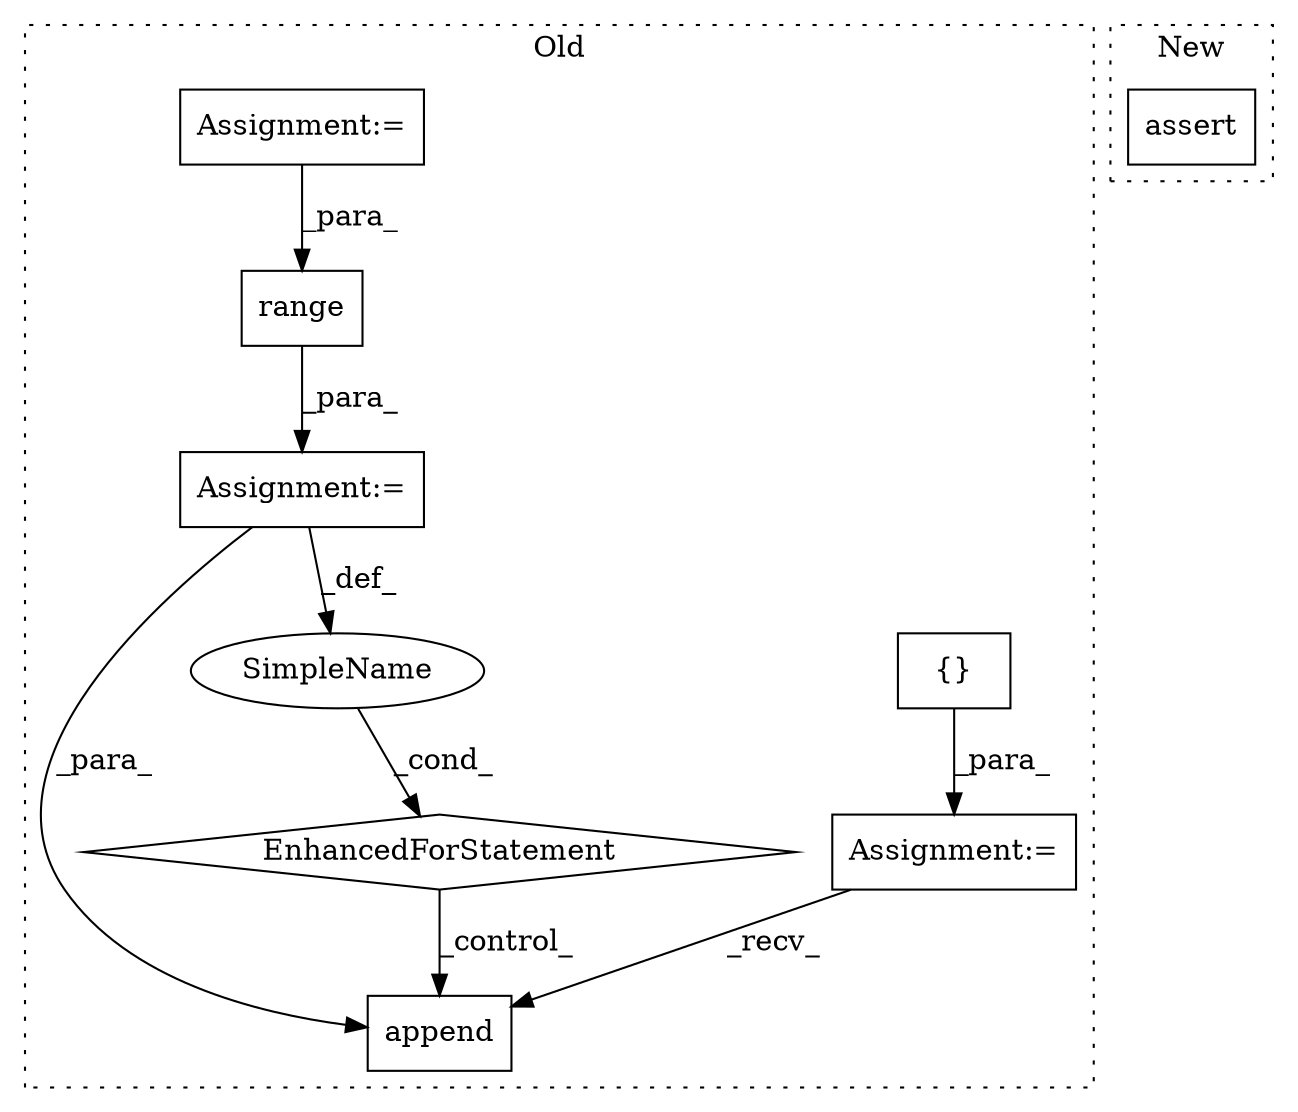 digraph G {
subgraph cluster0 {
1 [label="append" a="32" s="2715,2766" l="7,1" shape="box"];
3 [label="Assignment:=" a="7" s="2576" l="1" shape="box"];
4 [label="{}" a="4" s="2600" l="2" shape="box"];
5 [label="EnhancedForStatement" a="70" s="2608,2686" l="53,2" shape="diamond"];
6 [label="Assignment:=" a="7" s="2516" l="1" shape="box"];
7 [label="SimpleName" a="42" s="2665" l="1" shape="ellipse"];
8 [label="Assignment:=" a="7" s="2608,2686" l="53,2" shape="box"];
9 [label="range" a="32" s="2669,2685" l="6,1" shape="box"];
label = "Old";
style="dotted";
}
subgraph cluster1 {
2 [label="assert" a="6" s="2296" l="7" shape="box"];
label = "New";
style="dotted";
}
3 -> 1 [label="_recv_"];
4 -> 3 [label="_para_"];
5 -> 1 [label="_control_"];
6 -> 9 [label="_para_"];
7 -> 5 [label="_cond_"];
8 -> 1 [label="_para_"];
8 -> 7 [label="_def_"];
9 -> 8 [label="_para_"];
}
